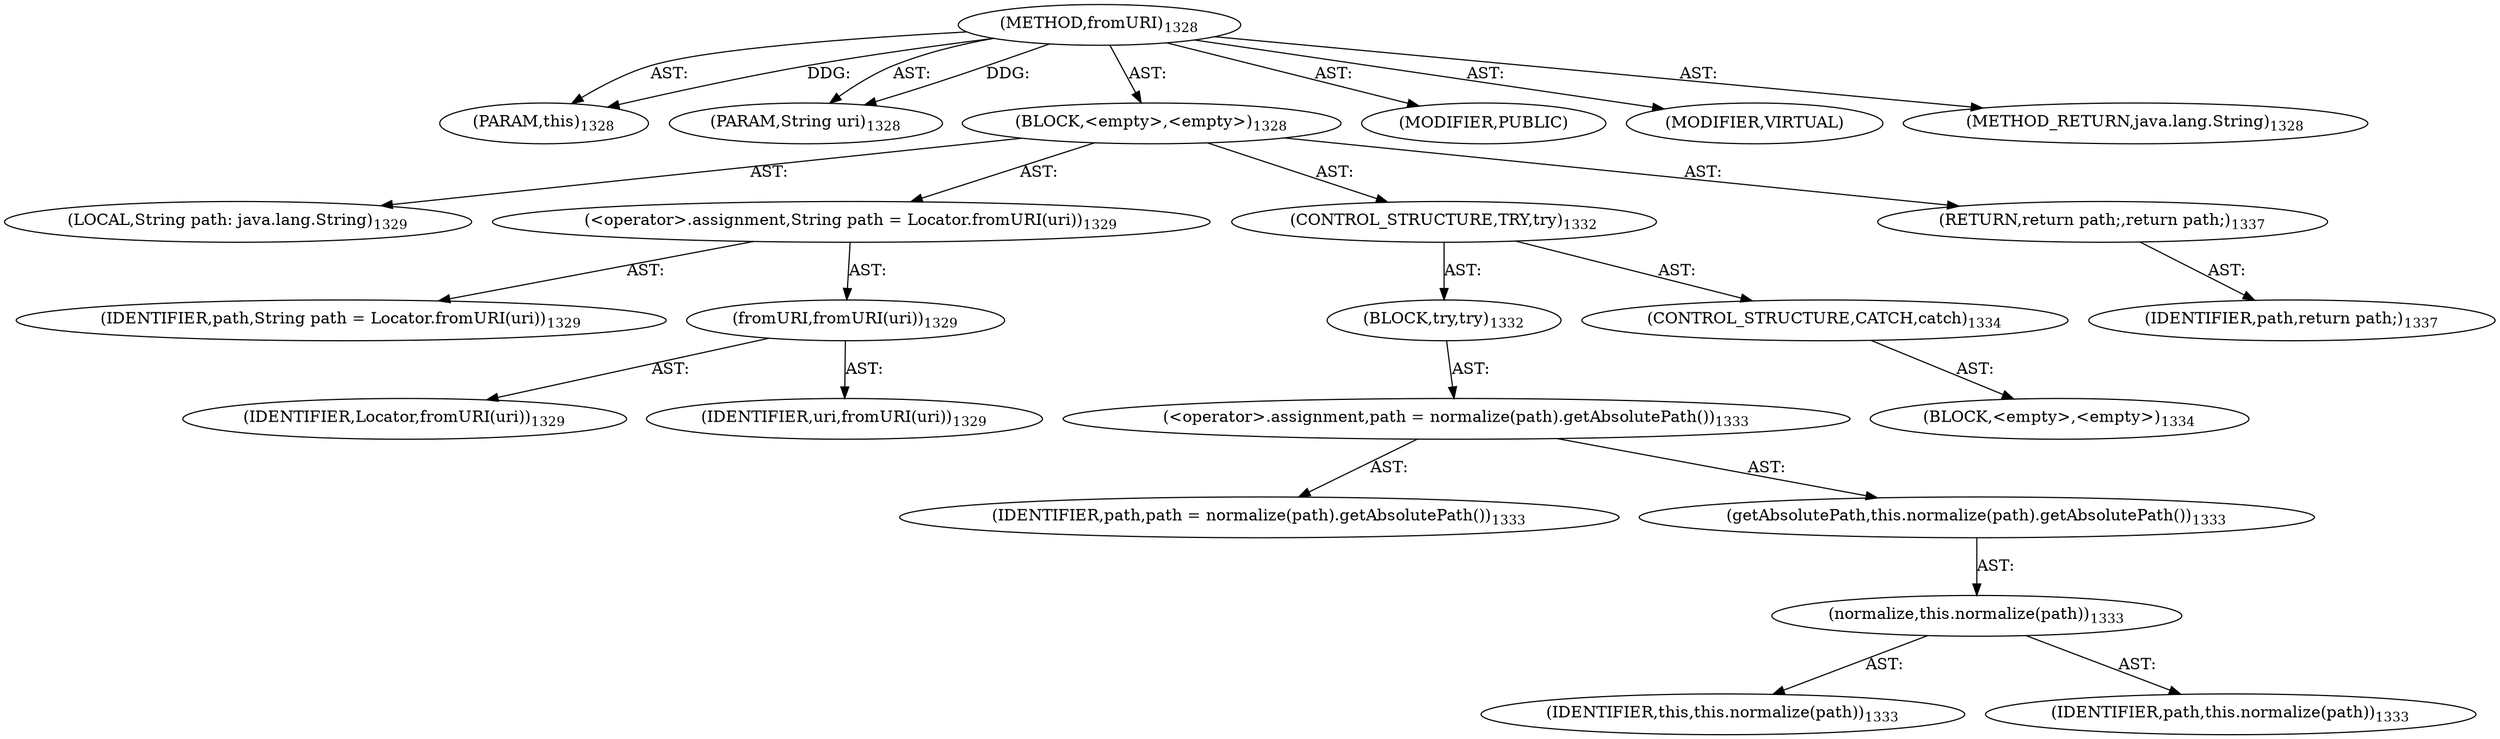 digraph "fromURI" {  
"111669149727" [label = <(METHOD,fromURI)<SUB>1328</SUB>> ]
"115964117013" [label = <(PARAM,this)<SUB>1328</SUB>> ]
"115964117119" [label = <(PARAM,String uri)<SUB>1328</SUB>> ]
"25769803988" [label = <(BLOCK,&lt;empty&gt;,&lt;empty&gt;)<SUB>1328</SUB>> ]
"94489280632" [label = <(LOCAL,String path: java.lang.String)<SUB>1329</SUB>> ]
"30064771852" [label = <(&lt;operator&gt;.assignment,String path = Locator.fromURI(uri))<SUB>1329</SUB>> ]
"68719477520" [label = <(IDENTIFIER,path,String path = Locator.fromURI(uri))<SUB>1329</SUB>> ]
"30064771853" [label = <(fromURI,fromURI(uri))<SUB>1329</SUB>> ]
"68719477521" [label = <(IDENTIFIER,Locator,fromURI(uri))<SUB>1329</SUB>> ]
"68719477522" [label = <(IDENTIFIER,uri,fromURI(uri))<SUB>1329</SUB>> ]
"47244640390" [label = <(CONTROL_STRUCTURE,TRY,try)<SUB>1332</SUB>> ]
"25769803989" [label = <(BLOCK,try,try)<SUB>1332</SUB>> ]
"30064771854" [label = <(&lt;operator&gt;.assignment,path = normalize(path).getAbsolutePath())<SUB>1333</SUB>> ]
"68719477523" [label = <(IDENTIFIER,path,path = normalize(path).getAbsolutePath())<SUB>1333</SUB>> ]
"30064771855" [label = <(getAbsolutePath,this.normalize(path).getAbsolutePath())<SUB>1333</SUB>> ]
"30064771856" [label = <(normalize,this.normalize(path))<SUB>1333</SUB>> ]
"68719476761" [label = <(IDENTIFIER,this,this.normalize(path))<SUB>1333</SUB>> ]
"68719477524" [label = <(IDENTIFIER,path,this.normalize(path))<SUB>1333</SUB>> ]
"47244640391" [label = <(CONTROL_STRUCTURE,CATCH,catch)<SUB>1334</SUB>> ]
"25769803990" [label = <(BLOCK,&lt;empty&gt;,&lt;empty&gt;)<SUB>1334</SUB>> ]
"146028888097" [label = <(RETURN,return path;,return path;)<SUB>1337</SUB>> ]
"68719477525" [label = <(IDENTIFIER,path,return path;)<SUB>1337</SUB>> ]
"133143986255" [label = <(MODIFIER,PUBLIC)> ]
"133143986256" [label = <(MODIFIER,VIRTUAL)> ]
"128849018911" [label = <(METHOD_RETURN,java.lang.String)<SUB>1328</SUB>> ]
  "111669149727" -> "115964117013"  [ label = "AST: "] 
  "111669149727" -> "115964117119"  [ label = "AST: "] 
  "111669149727" -> "25769803988"  [ label = "AST: "] 
  "111669149727" -> "133143986255"  [ label = "AST: "] 
  "111669149727" -> "133143986256"  [ label = "AST: "] 
  "111669149727" -> "128849018911"  [ label = "AST: "] 
  "25769803988" -> "94489280632"  [ label = "AST: "] 
  "25769803988" -> "30064771852"  [ label = "AST: "] 
  "25769803988" -> "47244640390"  [ label = "AST: "] 
  "25769803988" -> "146028888097"  [ label = "AST: "] 
  "30064771852" -> "68719477520"  [ label = "AST: "] 
  "30064771852" -> "30064771853"  [ label = "AST: "] 
  "30064771853" -> "68719477521"  [ label = "AST: "] 
  "30064771853" -> "68719477522"  [ label = "AST: "] 
  "47244640390" -> "25769803989"  [ label = "AST: "] 
  "47244640390" -> "47244640391"  [ label = "AST: "] 
  "25769803989" -> "30064771854"  [ label = "AST: "] 
  "30064771854" -> "68719477523"  [ label = "AST: "] 
  "30064771854" -> "30064771855"  [ label = "AST: "] 
  "30064771855" -> "30064771856"  [ label = "AST: "] 
  "30064771856" -> "68719476761"  [ label = "AST: "] 
  "30064771856" -> "68719477524"  [ label = "AST: "] 
  "47244640391" -> "25769803990"  [ label = "AST: "] 
  "146028888097" -> "68719477525"  [ label = "AST: "] 
  "111669149727" -> "115964117013"  [ label = "DDG: "] 
  "111669149727" -> "115964117119"  [ label = "DDG: "] 
}
